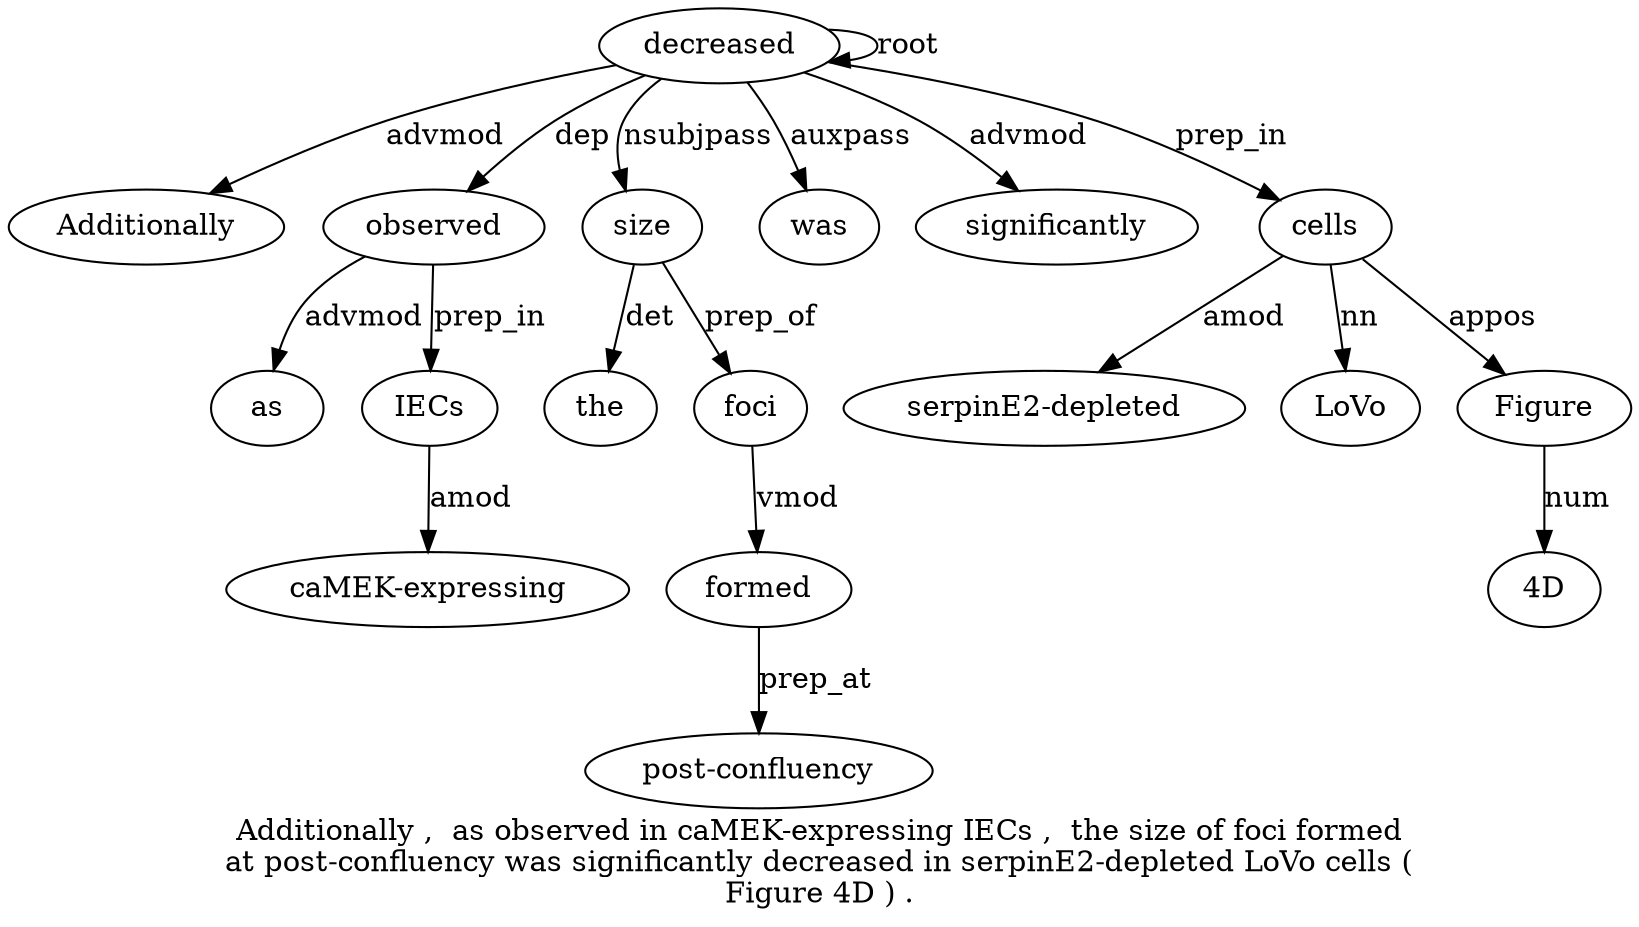 digraph "Additionally ,  as observed in caMEK-expressing IECs ,  the size of foci formed at post-confluency was significantly decreased in serpinE2-depleted LoVo cells ( Figure 4D ) ." {
label="Additionally ,  as observed in caMEK-expressing IECs ,  the size of foci formed
at post-confluency was significantly decreased in serpinE2-depleted LoVo cells (
Figure 4D ) .";
decreased18 [style=filled, fillcolor=white, label=decreased];
Additionally1 [style=filled, fillcolor=white, label=Additionally];
decreased18 -> Additionally1  [label=advmod];
observed4 [style=filled, fillcolor=white, label=observed];
as3 [style=filled, fillcolor=white, label=as];
observed4 -> as3  [label=advmod];
decreased18 -> observed4  [label=dep];
IECs7 [style=filled, fillcolor=white, label=IECs];
"caMEK-expressing6" [style=filled, fillcolor=white, label="caMEK-expressing"];
IECs7 -> "caMEK-expressing6"  [label=amod];
observed4 -> IECs7  [label=prep_in];
size10 [style=filled, fillcolor=white, label=size];
the9 [style=filled, fillcolor=white, label=the];
size10 -> the9  [label=det];
decreased18 -> size10  [label=nsubjpass];
foci12 [style=filled, fillcolor=white, label=foci];
size10 -> foci12  [label=prep_of];
formed13 [style=filled, fillcolor=white, label=formed];
foci12 -> formed13  [label=vmod];
"post-confluency15" [style=filled, fillcolor=white, label="post-confluency"];
formed13 -> "post-confluency15"  [label=prep_at];
was16 [style=filled, fillcolor=white, label=was];
decreased18 -> was16  [label=auxpass];
significantly17 [style=filled, fillcolor=white, label=significantly];
decreased18 -> significantly17  [label=advmod];
decreased18 -> decreased18  [label=root];
cells22 [style=filled, fillcolor=white, label=cells];
"serpinE2-depleted0" [style=filled, fillcolor=white, label="serpinE2-depleted"];
cells22 -> "serpinE2-depleted0"  [label=amod];
LoVo21 [style=filled, fillcolor=white, label=LoVo];
cells22 -> LoVo21  [label=nn];
decreased18 -> cells22  [label=prep_in];
Figure24 [style=filled, fillcolor=white, label=Figure];
cells22 -> Figure24  [label=appos];
"4D25" [style=filled, fillcolor=white, label="4D"];
Figure24 -> "4D25"  [label=num];
}

